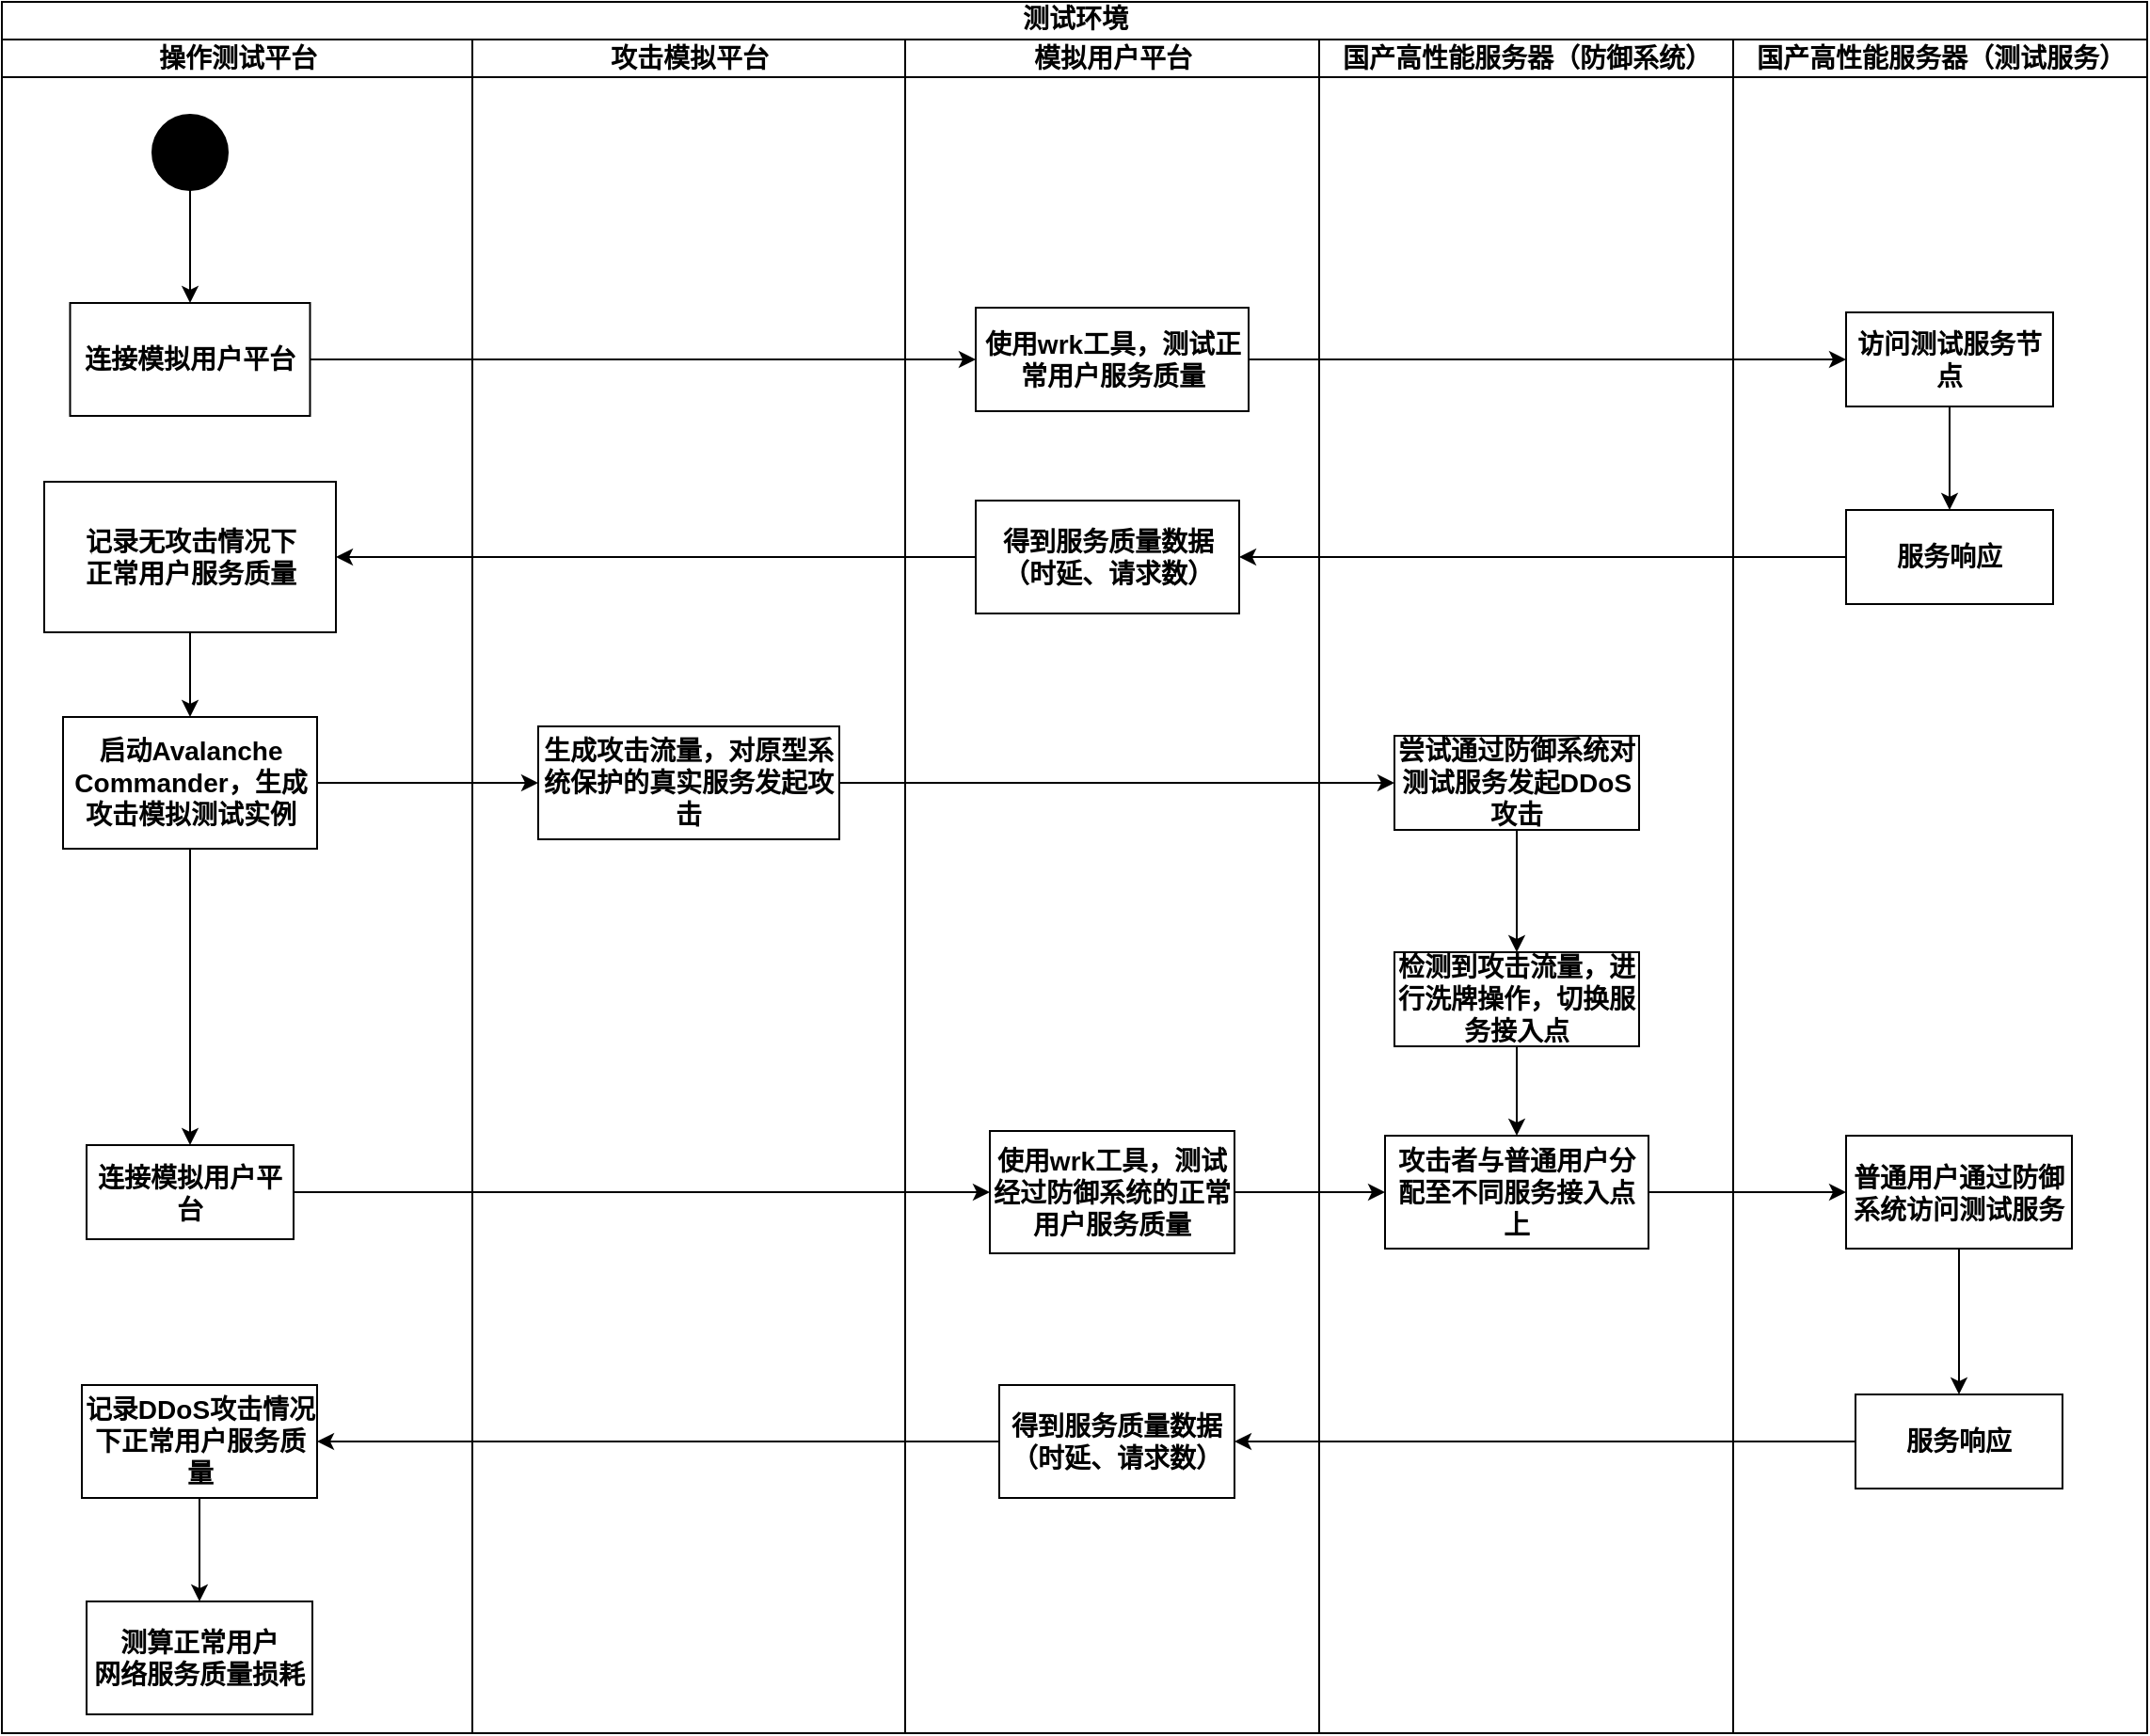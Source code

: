 <mxfile version="24.7.6">
  <diagram name="Page-1" id="0783ab3e-0a74-02c8-0abd-f7b4e66b4bec">
    <mxGraphModel dx="3013" dy="1233" grid="1" gridSize="10" guides="1" tooltips="1" connect="1" arrows="1" fold="1" page="1" pageScale="1" pageWidth="850" pageHeight="1100" background="none" math="0" shadow="0">
      <root>
        <mxCell id="0" />
        <mxCell id="1" parent="0" />
        <mxCell id="1c1d494c118603dd-1" value="测试环境" style="swimlane;html=1;childLayout=stackLayout;startSize=20;rounded=0;shadow=0;comic=0;labelBackgroundColor=none;strokeWidth=1;fontFamily=Verdana;fontSize=14;align=center;fontStyle=1" parent="1" vertex="1">
          <mxGeometry x="-190" y="20" width="1140" height="920" as="geometry" />
        </mxCell>
        <mxCell id="1c1d494c118603dd-2" value="操作测试平台" style="swimlane;html=1;startSize=20;fontSize=14;fontStyle=1" parent="1c1d494c118603dd-1" vertex="1">
          <mxGeometry y="20" width="250" height="900" as="geometry">
            <mxRectangle y="20" width="40" height="970" as="alternateBounds" />
          </mxGeometry>
        </mxCell>
        <mxCell id="c8bBNgQ8aryZoF3C_Iw8-72" style="edgeStyle=orthogonalEdgeStyle;rounded=0;orthogonalLoop=1;jettySize=auto;html=1;entryX=0.5;entryY=0;entryDx=0;entryDy=0;fontSize=14;fontStyle=1" parent="1c1d494c118603dd-2" source="60571a20871a0731-4" target="c8bBNgQ8aryZoF3C_Iw8-36" edge="1">
          <mxGeometry relative="1" as="geometry" />
        </mxCell>
        <mxCell id="60571a20871a0731-4" value="" style="ellipse;whiteSpace=wrap;html=1;rounded=0;shadow=0;comic=0;labelBackgroundColor=none;strokeWidth=1;fillColor=#000000;fontFamily=Verdana;fontSize=14;align=center;fontStyle=1" parent="1c1d494c118603dd-2" vertex="1">
          <mxGeometry x="80" y="40" width="40" height="40" as="geometry" />
        </mxCell>
        <mxCell id="c8bBNgQ8aryZoF3C_Iw8-36" value="连接模拟用户平台" style="html=1;whiteSpace=wrap;fontSize=14;fontStyle=1" parent="1c1d494c118603dd-2" vertex="1">
          <mxGeometry x="36.25" y="140" width="127.5" height="60" as="geometry" />
        </mxCell>
        <mxCell id="uV9IjcAgHgPdETeR11ij-34" style="edgeStyle=orthogonalEdgeStyle;rounded=0;orthogonalLoop=1;jettySize=auto;html=1;entryX=0.5;entryY=0;entryDx=0;entryDy=0;" edge="1" parent="1c1d494c118603dd-2" source="c8bBNgQ8aryZoF3C_Iw8-46" target="c8bBNgQ8aryZoF3C_Iw8-48">
          <mxGeometry relative="1" as="geometry" />
        </mxCell>
        <mxCell id="c8bBNgQ8aryZoF3C_Iw8-46" value="记录无攻击情况下&lt;div style=&quot;font-size: 14px;&quot;&gt;正常用户服务质量&lt;/div&gt;" style="html=1;whiteSpace=wrap;fontSize=14;fontStyle=1" parent="1c1d494c118603dd-2" vertex="1">
          <mxGeometry x="22.5" y="235" width="155" height="80" as="geometry" />
        </mxCell>
        <mxCell id="c8bBNgQ8aryZoF3C_Iw8-48" value="&lt;font face=&quot;Helvetica&quot; style=&quot;font-size: 14px;&quot;&gt;启动&lt;span style=&quot;background-color: initial; font-size: 14px;&quot;&gt;Avalanche Commander，生成攻击模拟测试实例&lt;/span&gt;&lt;/font&gt;" style="html=1;whiteSpace=wrap;fontSize=14;fontStyle=1" parent="1c1d494c118603dd-2" vertex="1">
          <mxGeometry x="32.5" y="360" width="135" height="70" as="geometry" />
        </mxCell>
        <mxCell id="c8bBNgQ8aryZoF3C_Iw8-71" value="测算正常用户&lt;div style=&quot;font-size: 14px;&quot;&gt;网络服务质量损耗&lt;/div&gt;" style="html=1;whiteSpace=wrap;fontSize=14;fontStyle=1" parent="1c1d494c118603dd-2" vertex="1">
          <mxGeometry x="45" y="830" width="120" height="60" as="geometry" />
        </mxCell>
        <mxCell id="uV9IjcAgHgPdETeR11ij-24" style="edgeStyle=orthogonalEdgeStyle;rounded=0;orthogonalLoop=1;jettySize=auto;html=1;entryX=0.5;entryY=0;entryDx=0;entryDy=0;fontSize=14;fontStyle=1" edge="1" parent="1c1d494c118603dd-2" source="c8bBNgQ8aryZoF3C_Iw8-68" target="c8bBNgQ8aryZoF3C_Iw8-71">
          <mxGeometry relative="1" as="geometry">
            <mxPoint x="105" y="970" as="targetPoint" />
          </mxGeometry>
        </mxCell>
        <mxCell id="c8bBNgQ8aryZoF3C_Iw8-68" value="记录DDoS攻击情况下正常&lt;span style=&quot;background-color: initial; font-size: 14px;&quot;&gt;用户服务质量&lt;/span&gt;" style="html=1;whiteSpace=wrap;fontSize=14;fontStyle=1" parent="1c1d494c118603dd-2" vertex="1">
          <mxGeometry x="42.5" y="715" width="125" height="60" as="geometry" />
        </mxCell>
        <mxCell id="1c1d494c118603dd-3" value="攻击模拟平台" style="swimlane;html=1;startSize=20;fontSize=14;fontStyle=1" parent="1c1d494c118603dd-1" vertex="1">
          <mxGeometry x="250" y="20" width="230" height="900" as="geometry" />
        </mxCell>
        <mxCell id="c8bBNgQ8aryZoF3C_Iw8-53" value="生成攻击流量，对原型系统保护的真实服务发起攻击" style="html=1;whiteSpace=wrap;fontSize=14;fontStyle=1" parent="1c1d494c118603dd-3" vertex="1">
          <mxGeometry x="35" y="365" width="160" height="60" as="geometry" />
        </mxCell>
        <mxCell id="1c1d494c118603dd-4" value="模拟用户平台" style="swimlane;html=1;startSize=20;fontSize=14;fontStyle=1" parent="1c1d494c118603dd-1" vertex="1">
          <mxGeometry x="480" y="20" width="220" height="900" as="geometry" />
        </mxCell>
        <mxCell id="c8bBNgQ8aryZoF3C_Iw8-38" value="使用wrk工具，测试正常用户服务质量" style="html=1;whiteSpace=wrap;fontSize=14;fontStyle=1" parent="1c1d494c118603dd-4" vertex="1">
          <mxGeometry x="37.5" y="142.5" width="145" height="55" as="geometry" />
        </mxCell>
        <mxCell id="c8bBNgQ8aryZoF3C_Iw8-44" value="得到服务质量数据（时延、请求数）" style="html=1;whiteSpace=wrap;fontSize=14;fontStyle=1" parent="1c1d494c118603dd-4" vertex="1">
          <mxGeometry x="37.5" y="245" width="140" height="60" as="geometry" />
        </mxCell>
        <mxCell id="c8bBNgQ8aryZoF3C_Iw8-66" value="得到服务质量数据（时延、请求数）" style="html=1;whiteSpace=wrap;fontSize=14;fontStyle=1" parent="1c1d494c118603dd-4" vertex="1">
          <mxGeometry x="50" y="715" width="125" height="60" as="geometry" />
        </mxCell>
        <mxCell id="c8bBNgQ8aryZoF3C_Iw8-51" value="连接模拟用户平台" style="html=1;whiteSpace=wrap;fontSize=14;fontStyle=1" parent="1c1d494c118603dd-4" vertex="1">
          <mxGeometry x="-435" y="587.5" width="110" height="50" as="geometry" />
        </mxCell>
        <mxCell id="c8bBNgQ8aryZoF3C_Iw8-56" value="使用wrk工具，测试经过防御系统的正常用户服务质量" style="html=1;whiteSpace=wrap;fontSize=14;fontStyle=1" parent="1c1d494c118603dd-4" vertex="1">
          <mxGeometry x="45" y="580" width="130" height="65" as="geometry" />
        </mxCell>
        <mxCell id="uV9IjcAgHgPdETeR11ij-17" style="edgeStyle=orthogonalEdgeStyle;rounded=0;orthogonalLoop=1;jettySize=auto;html=1;entryX=0;entryY=0.5;entryDx=0;entryDy=0;fontSize=14;fontStyle=1" edge="1" parent="1c1d494c118603dd-4" source="c8bBNgQ8aryZoF3C_Iw8-51" target="c8bBNgQ8aryZoF3C_Iw8-56">
          <mxGeometry relative="1" as="geometry" />
        </mxCell>
        <mxCell id="c8bBNgQ8aryZoF3C_Iw8-6" value="国产高性能服务器（防御系统）" style="swimlane;html=1;startSize=20;fontSize=14;fontStyle=1" parent="1c1d494c118603dd-1" vertex="1">
          <mxGeometry x="700" y="20" width="220" height="900" as="geometry" />
        </mxCell>
        <mxCell id="uV9IjcAgHgPdETeR11ij-12" style="edgeStyle=orthogonalEdgeStyle;rounded=0;orthogonalLoop=1;jettySize=auto;html=1;entryX=0.5;entryY=0;entryDx=0;entryDy=0;fontSize=14;fontStyle=1" edge="1" parent="c8bBNgQ8aryZoF3C_Iw8-6" source="c8bBNgQ8aryZoF3C_Iw8-59" target="uV9IjcAgHgPdETeR11ij-13">
          <mxGeometry relative="1" as="geometry">
            <mxPoint x="115" y="480" as="targetPoint" />
          </mxGeometry>
        </mxCell>
        <mxCell id="c8bBNgQ8aryZoF3C_Iw8-59" value="尝试通过防御系统对测试服务发起DDoS攻击" style="html=1;whiteSpace=wrap;fontSize=14;fontStyle=1" parent="c8bBNgQ8aryZoF3C_Iw8-6" vertex="1">
          <mxGeometry x="40" y="370" width="130" height="50" as="geometry" />
        </mxCell>
        <mxCell id="c8bBNgQ8aryZoF3C_Iw8-61" value="攻击者与普通用户分配至不同服务接入点上" style="html=1;whiteSpace=wrap;fontSize=14;fontStyle=1" parent="c8bBNgQ8aryZoF3C_Iw8-6" vertex="1">
          <mxGeometry x="35" y="582.5" width="140" height="60" as="geometry" />
        </mxCell>
        <mxCell id="uV9IjcAgHgPdETeR11ij-20" style="edgeStyle=orthogonalEdgeStyle;rounded=0;orthogonalLoop=1;jettySize=auto;html=1;entryX=0.5;entryY=0;entryDx=0;entryDy=0;fontSize=14;fontStyle=1" edge="1" parent="c8bBNgQ8aryZoF3C_Iw8-6" source="uV9IjcAgHgPdETeR11ij-13" target="c8bBNgQ8aryZoF3C_Iw8-61">
          <mxGeometry relative="1" as="geometry">
            <mxPoint x="115" y="570" as="targetPoint" />
          </mxGeometry>
        </mxCell>
        <mxCell id="uV9IjcAgHgPdETeR11ij-13" value="检测到攻击流量，进行洗牌操作，切换服务接入点" style="rounded=0;whiteSpace=wrap;html=1;fontSize=14;fontStyle=1" vertex="1" parent="c8bBNgQ8aryZoF3C_Iw8-6">
          <mxGeometry x="40" y="485" width="130" height="50" as="geometry" />
        </mxCell>
        <mxCell id="uV9IjcAgHgPdETeR11ij-1" value="国产高性能服务器（测试服务）" style="swimlane;html=1;startSize=20;fontSize=14;fontStyle=1" vertex="1" parent="1c1d494c118603dd-1">
          <mxGeometry x="920" y="20" width="220" height="900" as="geometry" />
        </mxCell>
        <mxCell id="uV9IjcAgHgPdETeR11ij-5" value="服务响应" style="html=1;whiteSpace=wrap;fontSize=14;fontStyle=1" vertex="1" parent="uV9IjcAgHgPdETeR11ij-1">
          <mxGeometry x="60" y="250" width="110" height="50" as="geometry" />
        </mxCell>
        <mxCell id="uV9IjcAgHgPdETeR11ij-29" style="edgeStyle=orthogonalEdgeStyle;rounded=0;orthogonalLoop=1;jettySize=auto;html=1;entryX=0.5;entryY=0;entryDx=0;entryDy=0;fontSize=14;fontStyle=1" edge="1" parent="uV9IjcAgHgPdETeR11ij-1" source="uV9IjcAgHgPdETeR11ij-7" target="uV9IjcAgHgPdETeR11ij-10">
          <mxGeometry relative="1" as="geometry" />
        </mxCell>
        <mxCell id="uV9IjcAgHgPdETeR11ij-7" value="普通用户通过防御系统访问测试服务" style="html=1;whiteSpace=wrap;fontSize=14;fontStyle=1" vertex="1" parent="uV9IjcAgHgPdETeR11ij-1">
          <mxGeometry x="60" y="582.5" width="120" height="60" as="geometry" />
        </mxCell>
        <mxCell id="uV9IjcAgHgPdETeR11ij-26" style="edgeStyle=orthogonalEdgeStyle;rounded=0;orthogonalLoop=1;jettySize=auto;html=1;fontSize=14;fontStyle=1" edge="1" parent="uV9IjcAgHgPdETeR11ij-1" source="c8bBNgQ8aryZoF3C_Iw8-40" target="uV9IjcAgHgPdETeR11ij-5">
          <mxGeometry relative="1" as="geometry" />
        </mxCell>
        <mxCell id="c8bBNgQ8aryZoF3C_Iw8-40" value="访问测试服务节点" style="html=1;whiteSpace=wrap;fontSize=14;fontStyle=1" parent="uV9IjcAgHgPdETeR11ij-1" vertex="1">
          <mxGeometry x="60" y="145" width="110" height="50" as="geometry" />
        </mxCell>
        <mxCell id="uV9IjcAgHgPdETeR11ij-10" value="服务响应" style="html=1;whiteSpace=wrap;fontSize=14;fontStyle=1" vertex="1" parent="uV9IjcAgHgPdETeR11ij-1">
          <mxGeometry x="65" y="720" width="110" height="50" as="geometry" />
        </mxCell>
        <mxCell id="c8bBNgQ8aryZoF3C_Iw8-39" style="edgeStyle=orthogonalEdgeStyle;rounded=0;orthogonalLoop=1;jettySize=auto;html=1;entryX=0;entryY=0.5;entryDx=0;entryDy=0;fontSize=14;fontStyle=1" parent="1c1d494c118603dd-1" source="c8bBNgQ8aryZoF3C_Iw8-38" edge="1" target="c8bBNgQ8aryZoF3C_Iw8-40">
          <mxGeometry relative="1" as="geometry">
            <mxPoint x="810" y="185" as="targetPoint" />
          </mxGeometry>
        </mxCell>
        <mxCell id="uV9IjcAgHgPdETeR11ij-4" style="edgeStyle=orthogonalEdgeStyle;rounded=0;orthogonalLoop=1;jettySize=auto;html=1;entryX=1;entryY=0.5;entryDx=0;entryDy=0;fontSize=14;fontStyle=1" edge="1" parent="1c1d494c118603dd-1" source="uV9IjcAgHgPdETeR11ij-5" target="c8bBNgQ8aryZoF3C_Iw8-44">
          <mxGeometry relative="1" as="geometry">
            <mxPoint x="920" y="295" as="targetPoint" />
          </mxGeometry>
        </mxCell>
        <mxCell id="uV9IjcAgHgPdETeR11ij-22" style="edgeStyle=orthogonalEdgeStyle;rounded=0;orthogonalLoop=1;jettySize=auto;html=1;entryX=1;entryY=0.5;entryDx=0;entryDy=0;fontSize=14;fontStyle=1" edge="1" parent="1c1d494c118603dd-1" source="uV9IjcAgHgPdETeR11ij-10" target="c8bBNgQ8aryZoF3C_Iw8-66">
          <mxGeometry relative="1" as="geometry" />
        </mxCell>
        <mxCell id="uV9IjcAgHgPdETeR11ij-23" style="edgeStyle=orthogonalEdgeStyle;rounded=0;orthogonalLoop=1;jettySize=auto;html=1;entryX=1;entryY=0.5;entryDx=0;entryDy=0;fontSize=14;fontStyle=1" edge="1" parent="1c1d494c118603dd-1" source="c8bBNgQ8aryZoF3C_Iw8-66" target="c8bBNgQ8aryZoF3C_Iw8-68">
          <mxGeometry relative="1" as="geometry" />
        </mxCell>
        <mxCell id="uV9IjcAgHgPdETeR11ij-31" style="edgeStyle=orthogonalEdgeStyle;rounded=0;orthogonalLoop=1;jettySize=auto;html=1;entryX=1;entryY=0.5;entryDx=0;entryDy=0;fontSize=14;fontStyle=1" edge="1" parent="1c1d494c118603dd-1" source="c8bBNgQ8aryZoF3C_Iw8-44" target="c8bBNgQ8aryZoF3C_Iw8-46">
          <mxGeometry relative="1" as="geometry" />
        </mxCell>
        <mxCell id="uV9IjcAgHgPdETeR11ij-32" style="edgeStyle=orthogonalEdgeStyle;rounded=0;orthogonalLoop=1;jettySize=auto;html=1;entryX=0;entryY=0.5;entryDx=0;entryDy=0;fontSize=14;fontStyle=1" edge="1" parent="1c1d494c118603dd-1" source="c8bBNgQ8aryZoF3C_Iw8-36" target="c8bBNgQ8aryZoF3C_Iw8-38">
          <mxGeometry relative="1" as="geometry" />
        </mxCell>
        <mxCell id="uV9IjcAgHgPdETeR11ij-33" style="edgeStyle=orthogonalEdgeStyle;rounded=0;orthogonalLoop=1;jettySize=auto;html=1;fontSize=14;" edge="1" parent="1c1d494c118603dd-1" source="c8bBNgQ8aryZoF3C_Iw8-53" target="c8bBNgQ8aryZoF3C_Iw8-59">
          <mxGeometry relative="1" as="geometry" />
        </mxCell>
        <mxCell id="uV9IjcAgHgPdETeR11ij-35" style="edgeStyle=orthogonalEdgeStyle;rounded=0;orthogonalLoop=1;jettySize=auto;html=1;entryX=0;entryY=0.5;entryDx=0;entryDy=0;" edge="1" parent="1c1d494c118603dd-1" source="c8bBNgQ8aryZoF3C_Iw8-48" target="c8bBNgQ8aryZoF3C_Iw8-53">
          <mxGeometry relative="1" as="geometry" />
        </mxCell>
        <mxCell id="uV9IjcAgHgPdETeR11ij-37" style="edgeStyle=orthogonalEdgeStyle;rounded=0;orthogonalLoop=1;jettySize=auto;html=1;entryX=0;entryY=0.5;entryDx=0;entryDy=0;" edge="1" parent="1c1d494c118603dd-1" source="c8bBNgQ8aryZoF3C_Iw8-61" target="uV9IjcAgHgPdETeR11ij-7">
          <mxGeometry relative="1" as="geometry" />
        </mxCell>
        <mxCell id="uV9IjcAgHgPdETeR11ij-14" style="edgeStyle=orthogonalEdgeStyle;rounded=0;orthogonalLoop=1;jettySize=auto;html=1;entryX=0.5;entryY=0;entryDx=0;entryDy=0;fontSize=14;fontStyle=1" edge="1" parent="1c1d494c118603dd-1" source="c8bBNgQ8aryZoF3C_Iw8-48" target="c8bBNgQ8aryZoF3C_Iw8-51">
          <mxGeometry relative="1" as="geometry">
            <mxPoint x="100" y="490" as="targetPoint" />
          </mxGeometry>
        </mxCell>
        <mxCell id="uV9IjcAgHgPdETeR11ij-39" style="edgeStyle=orthogonalEdgeStyle;rounded=0;orthogonalLoop=1;jettySize=auto;html=1;" edge="1" parent="1c1d494c118603dd-1" source="c8bBNgQ8aryZoF3C_Iw8-56" target="c8bBNgQ8aryZoF3C_Iw8-61">
          <mxGeometry relative="1" as="geometry" />
        </mxCell>
      </root>
    </mxGraphModel>
  </diagram>
</mxfile>
